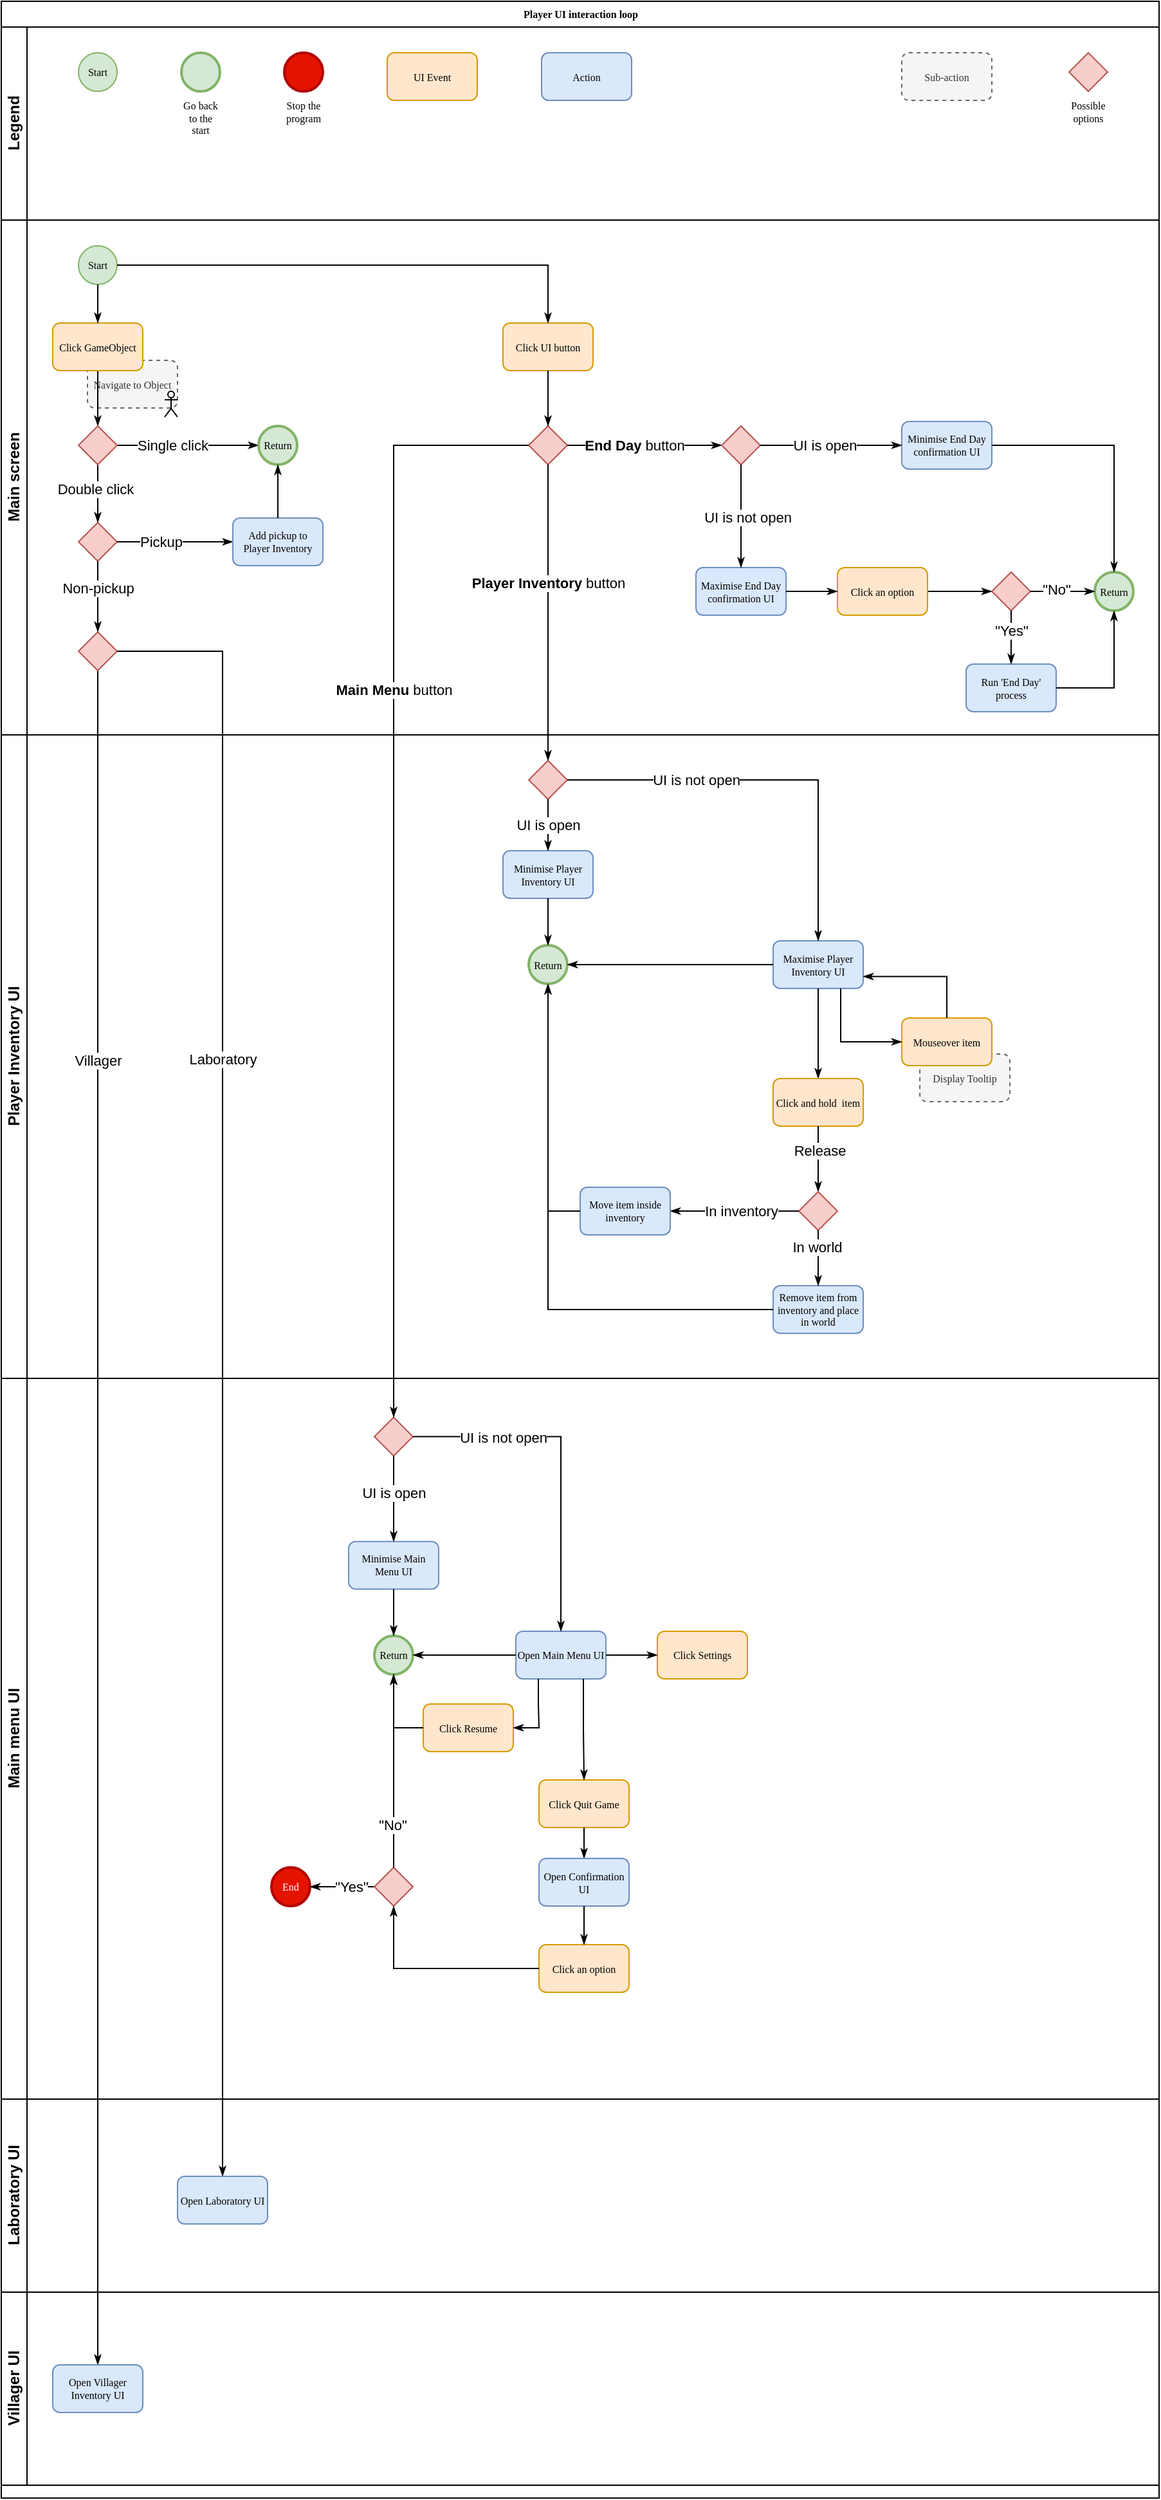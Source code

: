 <mxfile version="21.7.2" type="device">
  <diagram name="Page-1" id="c7488fd3-1785-93aa-aadb-54a6760d102a">
    <mxGraphModel dx="1136" dy="619" grid="1" gridSize="10" guides="1" tooltips="1" connect="1" arrows="1" fold="1" page="1" pageScale="1" pageWidth="1100" pageHeight="850" background="none" math="0" shadow="0">
      <root>
        <mxCell id="0" />
        <mxCell id="1" parent="0" />
        <mxCell id="2b4e8129b02d487f-1" value="Player UI interaction loop" style="swimlane;html=1;childLayout=stackLayout;horizontal=1;startSize=20;horizontalStack=0;rounded=0;shadow=0;labelBackgroundColor=none;strokeWidth=1;fontFamily=Verdana;fontSize=8;align=center;movable=1;resizable=1;rotatable=1;deletable=1;editable=1;locked=0;connectable=1;" parent="1" vertex="1">
          <mxGeometry x="180" y="40" width="900" height="1940" as="geometry">
            <mxRectangle x="180" y="70" width="160" height="20" as="alternateBounds" />
          </mxGeometry>
        </mxCell>
        <mxCell id="xhhW-RFaRW-15ROa8uae-2" style="edgeStyle=orthogonalEdgeStyle;rounded=0;html=1;labelBackgroundColor=none;startArrow=none;startFill=0;startSize=5;endArrow=classicThin;endFill=1;endSize=5;jettySize=auto;orthogonalLoop=1;strokeWidth=1;fontFamily=Verdana;fontSize=8;entryX=0.5;entryY=0;entryDx=0;entryDy=0;exitX=0.5;exitY=1;exitDx=0;exitDy=0;exitPerimeter=0;" edge="1" parent="2b4e8129b02d487f-1" source="xhhW-RFaRW-15ROa8uae-9" target="xhhW-RFaRW-15ROa8uae-50">
          <mxGeometry relative="1" as="geometry">
            <mxPoint x="170" y="290" as="sourcePoint" />
            <mxPoint x="75" y="220" as="targetPoint" />
          </mxGeometry>
        </mxCell>
        <mxCell id="xhhW-RFaRW-15ROa8uae-3" value="Villager" style="edgeLabel;html=1;align=center;verticalAlign=middle;resizable=0;points=[];" vertex="1" connectable="0" parent="xhhW-RFaRW-15ROa8uae-2">
          <mxGeometry x="-0.258" relative="1" as="geometry">
            <mxPoint y="-186" as="offset" />
          </mxGeometry>
        </mxCell>
        <mxCell id="xhhW-RFaRW-15ROa8uae-145" value="Legend" style="swimlane;html=1;startSize=20;horizontal=0;" vertex="1" parent="2b4e8129b02d487f-1">
          <mxGeometry y="20" width="900" height="150" as="geometry" />
        </mxCell>
        <mxCell id="xhhW-RFaRW-15ROa8uae-147" value="Start" style="ellipse;whiteSpace=wrap;html=1;rounded=0;shadow=0;labelBackgroundColor=none;strokeWidth=1;fontFamily=Verdana;fontSize=8;align=center;fillColor=#d5e8d4;strokeColor=#82b366;" vertex="1" parent="xhhW-RFaRW-15ROa8uae-145">
          <mxGeometry x="60" y="20" width="30" height="30" as="geometry" />
        </mxCell>
        <mxCell id="xhhW-RFaRW-15ROa8uae-148" value="UI Event" style="rounded=1;whiteSpace=wrap;html=1;shadow=0;labelBackgroundColor=none;strokeWidth=1;fontFamily=Verdana;fontSize=8;align=center;fillColor=#ffe6cc;strokeColor=#d79b00;" vertex="1" parent="xhhW-RFaRW-15ROa8uae-145">
          <mxGeometry x="300" y="20" width="70" height="37" as="geometry" />
        </mxCell>
        <mxCell id="xhhW-RFaRW-15ROa8uae-149" value="Action" style="rounded=1;whiteSpace=wrap;html=1;shadow=0;labelBackgroundColor=none;strokeWidth=1;fontFamily=Verdana;fontSize=8;align=center;fillColor=#dae8fc;strokeColor=#6c8ebf;" vertex="1" parent="xhhW-RFaRW-15ROa8uae-145">
          <mxGeometry x="420" y="20" width="70" height="37" as="geometry" />
        </mxCell>
        <mxCell id="xhhW-RFaRW-15ROa8uae-150" value="Possible options" style="strokeWidth=1;html=1;shape=mxgraph.flowchart.decision;whiteSpace=wrap;rounded=1;shadow=0;labelBackgroundColor=none;fontFamily=Verdana;fontSize=8;align=center;fillColor=#f8cecc;strokeColor=#b85450;verticalAlign=top;labelPosition=center;verticalLabelPosition=bottom;" vertex="1" parent="xhhW-RFaRW-15ROa8uae-145">
          <mxGeometry x="830" y="20.0" width="30" height="30" as="geometry" />
        </mxCell>
        <mxCell id="xhhW-RFaRW-15ROa8uae-151" value="Go back to the start" style="ellipse;whiteSpace=wrap;html=1;rounded=0;shadow=0;labelBackgroundColor=none;strokeWidth=2;fontFamily=Verdana;fontSize=8;align=center;fillColor=#d5e8d4;strokeColor=#82b366;labelPosition=center;verticalLabelPosition=bottom;verticalAlign=top;" vertex="1" parent="xhhW-RFaRW-15ROa8uae-145">
          <mxGeometry x="140" y="20" width="30" height="30" as="geometry" />
        </mxCell>
        <mxCell id="xhhW-RFaRW-15ROa8uae-152" value="Stop the program" style="ellipse;whiteSpace=wrap;html=1;rounded=0;shadow=0;labelBackgroundColor=none;strokeWidth=2;fontFamily=Verdana;fontSize=8;align=center;fillColor=#e51400;strokeColor=#B20000;fontColor=#000000;labelPosition=center;verticalLabelPosition=bottom;verticalAlign=top;" vertex="1" parent="xhhW-RFaRW-15ROa8uae-145">
          <mxGeometry x="220" y="20" width="30" height="30" as="geometry" />
        </mxCell>
        <mxCell id="xhhW-RFaRW-15ROa8uae-153" value="Sub-action" style="rounded=1;whiteSpace=wrap;html=1;shadow=0;labelBackgroundColor=none;strokeWidth=1;fontFamily=Verdana;fontSize=8;align=center;fillColor=#f5f5f5;strokeColor=#666666;fontColor=#333333;dashed=1;" vertex="1" parent="xhhW-RFaRW-15ROa8uae-145">
          <mxGeometry x="700" y="20" width="70" height="37" as="geometry" />
        </mxCell>
        <mxCell id="2b4e8129b02d487f-2" value="Main screen" style="swimlane;html=1;startSize=20;horizontal=0;movable=1;resizable=1;rotatable=1;deletable=1;editable=1;locked=0;connectable=1;" parent="2b4e8129b02d487f-1" vertex="1">
          <mxGeometry y="170" width="900" height="400" as="geometry" />
        </mxCell>
        <mxCell id="xhhW-RFaRW-15ROa8uae-20" value="Navigate to Object" style="rounded=1;whiteSpace=wrap;html=1;shadow=0;labelBackgroundColor=none;strokeWidth=1;fontFamily=Verdana;fontSize=8;align=center;fillColor=#f5f5f5;strokeColor=#666666;fontColor=#333333;dashed=1;" vertex="1" parent="2b4e8129b02d487f-2">
          <mxGeometry x="67" y="109" width="70" height="37" as="geometry" />
        </mxCell>
        <mxCell id="xhhW-RFaRW-15ROa8uae-21" value="" style="shape=umlActor;verticalLabelPosition=bottom;verticalAlign=top;html=1;outlineConnect=0;" vertex="1" parent="2b4e8129b02d487f-2">
          <mxGeometry x="127" y="133" width="10" height="20" as="geometry" />
        </mxCell>
        <mxCell id="2b4e8129b02d487f-18" style="edgeStyle=orthogonalEdgeStyle;rounded=0;html=1;labelBackgroundColor=none;startArrow=none;startFill=0;startSize=5;endArrow=classicThin;endFill=1;endSize=5;jettySize=auto;orthogonalLoop=1;strokeWidth=1;fontFamily=Verdana;fontSize=8;entryX=0.5;entryY=0;entryDx=0;entryDy=0;exitX=0.5;exitY=1;exitDx=0;exitDy=0;entryPerimeter=0;" parent="2b4e8129b02d487f-2" source="xhhW-RFaRW-15ROa8uae-26" target="xhhW-RFaRW-15ROa8uae-1" edge="1">
          <mxGeometry relative="1" as="geometry">
            <mxPoint x="75" y="230" as="targetPoint" />
          </mxGeometry>
        </mxCell>
        <mxCell id="xhhW-RFaRW-15ROa8uae-29" value="Double click" style="edgeLabel;html=1;align=center;verticalAlign=middle;resizable=0;points=[];" vertex="1" connectable="0" parent="2b4e8129b02d487f-18">
          <mxGeometry x="-0.167" y="-2" relative="1" as="geometry">
            <mxPoint as="offset" />
          </mxGeometry>
        </mxCell>
        <mxCell id="2b4e8129b02d487f-5" value="Start" style="ellipse;whiteSpace=wrap;html=1;rounded=0;shadow=0;labelBackgroundColor=none;strokeWidth=1;fontFamily=Verdana;fontSize=8;align=center;fillColor=#d5e8d4;strokeColor=#82b366;" parent="2b4e8129b02d487f-2" vertex="1">
          <mxGeometry x="60" y="20" width="30" height="30" as="geometry" />
        </mxCell>
        <mxCell id="xhhW-RFaRW-15ROa8uae-1" value="" style="strokeWidth=1;html=1;shape=mxgraph.flowchart.decision;whiteSpace=wrap;rounded=1;shadow=0;labelBackgroundColor=none;fontFamily=Verdana;fontSize=8;align=center;fillColor=#f8cecc;strokeColor=#b85450;" vertex="1" parent="2b4e8129b02d487f-2">
          <mxGeometry x="60" y="235.0" width="30" height="30" as="geometry" />
        </mxCell>
        <mxCell id="xhhW-RFaRW-15ROa8uae-5" style="edgeStyle=orthogonalEdgeStyle;rounded=0;html=1;labelBackgroundColor=none;startArrow=none;startFill=0;startSize=5;endArrow=classicThin;endFill=1;endSize=5;jettySize=auto;orthogonalLoop=1;strokeWidth=1;fontFamily=Verdana;fontSize=8;exitX=1;exitY=0.5;exitDx=0;exitDy=0;exitPerimeter=0;entryX=0;entryY=0.5;entryDx=0;entryDy=0;" edge="1" parent="2b4e8129b02d487f-2" source="xhhW-RFaRW-15ROa8uae-1" target="xhhW-RFaRW-15ROa8uae-25">
          <mxGeometry relative="1" as="geometry">
            <mxPoint x="230" y="20.0" as="sourcePoint" />
            <mxPoint x="300" y="340" as="targetPoint" />
          </mxGeometry>
        </mxCell>
        <mxCell id="xhhW-RFaRW-15ROa8uae-6" value="Pickup" style="edgeLabel;html=1;align=center;verticalAlign=middle;resizable=0;points=[];" vertex="1" connectable="0" parent="xhhW-RFaRW-15ROa8uae-5">
          <mxGeometry x="-0.258" relative="1" as="geometry">
            <mxPoint as="offset" />
          </mxGeometry>
        </mxCell>
        <mxCell id="xhhW-RFaRW-15ROa8uae-9" value="" style="strokeWidth=1;html=1;shape=mxgraph.flowchart.decision;whiteSpace=wrap;rounded=1;shadow=0;labelBackgroundColor=none;fontFamily=Verdana;fontSize=8;align=center;fillColor=#f8cecc;strokeColor=#b85450;" vertex="1" parent="2b4e8129b02d487f-2">
          <mxGeometry x="60" y="320.0" width="30" height="30" as="geometry" />
        </mxCell>
        <mxCell id="xhhW-RFaRW-15ROa8uae-7" style="edgeStyle=orthogonalEdgeStyle;rounded=0;html=1;labelBackgroundColor=none;startArrow=none;startFill=0;startSize=5;endArrow=classicThin;endFill=1;endSize=5;jettySize=auto;orthogonalLoop=1;strokeWidth=1;fontFamily=Verdana;fontSize=8;exitX=0.5;exitY=1;exitDx=0;exitDy=0;exitPerimeter=0;entryX=0.5;entryY=0;entryDx=0;entryDy=0;entryPerimeter=0;" edge="1" parent="2b4e8129b02d487f-2" source="xhhW-RFaRW-15ROa8uae-1" target="xhhW-RFaRW-15ROa8uae-9">
          <mxGeometry relative="1" as="geometry">
            <mxPoint x="85" y="250" as="sourcePoint" />
            <mxPoint x="180" y="310" as="targetPoint" />
          </mxGeometry>
        </mxCell>
        <mxCell id="xhhW-RFaRW-15ROa8uae-8" value="Non-pickup" style="edgeLabel;html=1;align=center;verticalAlign=middle;resizable=0;points=[];" vertex="1" connectable="0" parent="xhhW-RFaRW-15ROa8uae-7">
          <mxGeometry x="-0.258" relative="1" as="geometry">
            <mxPoint as="offset" />
          </mxGeometry>
        </mxCell>
        <mxCell id="xhhW-RFaRW-15ROa8uae-17" style="edgeStyle=orthogonalEdgeStyle;rounded=0;html=1;labelBackgroundColor=none;startArrow=none;startFill=0;startSize=5;endArrow=classicThin;endFill=1;endSize=5;jettySize=auto;orthogonalLoop=1;strokeWidth=1;fontFamily=Verdana;fontSize=8;entryX=0;entryY=0.5;entryDx=0;entryDy=0;exitX=1;exitY=0.5;exitDx=0;exitDy=0;exitPerimeter=0;" edge="1" parent="2b4e8129b02d487f-2" source="xhhW-RFaRW-15ROa8uae-26" target="xhhW-RFaRW-15ROa8uae-19">
          <mxGeometry relative="1" as="geometry">
            <mxPoint x="170" y="248" as="sourcePoint" />
            <mxPoint x="160" y="175" as="targetPoint" />
          </mxGeometry>
        </mxCell>
        <mxCell id="xhhW-RFaRW-15ROa8uae-30" value="Single click" style="edgeLabel;html=1;align=center;verticalAlign=middle;resizable=0;points=[];" vertex="1" connectable="0" parent="xhhW-RFaRW-15ROa8uae-17">
          <mxGeometry x="-0.432" relative="1" as="geometry">
            <mxPoint x="12" as="offset" />
          </mxGeometry>
        </mxCell>
        <mxCell id="xhhW-RFaRW-15ROa8uae-19" value="Return" style="ellipse;whiteSpace=wrap;html=1;rounded=0;shadow=0;labelBackgroundColor=none;strokeWidth=2;fontFamily=Verdana;fontSize=8;align=center;fillColor=#d5e8d4;strokeColor=#82b366;" vertex="1" parent="2b4e8129b02d487f-2">
          <mxGeometry x="200" y="160" width="30" height="30" as="geometry" />
        </mxCell>
        <mxCell id="xhhW-RFaRW-15ROa8uae-25" value="Add pickup to Player Inventory" style="rounded=1;whiteSpace=wrap;html=1;shadow=0;labelBackgroundColor=none;strokeWidth=1;fontFamily=Verdana;fontSize=8;align=center;fillColor=#dae8fc;strokeColor=#6c8ebf;" vertex="1" parent="2b4e8129b02d487f-2">
          <mxGeometry x="180" y="231.5" width="70" height="37" as="geometry" />
        </mxCell>
        <mxCell id="xhhW-RFaRW-15ROa8uae-27" value="" style="edgeStyle=orthogonalEdgeStyle;rounded=0;html=1;labelBackgroundColor=none;startArrow=none;startFill=0;startSize=5;endArrow=classicThin;endFill=1;endSize=5;jettySize=auto;orthogonalLoop=1;strokeWidth=1;fontFamily=Verdana;fontSize=8;entryX=0.5;entryY=0;entryDx=0;entryDy=0;exitX=0.5;exitY=1;exitDx=0;exitDy=0;" edge="1" parent="2b4e8129b02d487f-2" source="xhhW-RFaRW-15ROa8uae-28" target="xhhW-RFaRW-15ROa8uae-26">
          <mxGeometry relative="1" as="geometry">
            <mxPoint x="255" y="100" as="sourcePoint" />
            <mxPoint x="255" y="320" as="targetPoint" />
          </mxGeometry>
        </mxCell>
        <mxCell id="xhhW-RFaRW-15ROa8uae-26" value="" style="strokeWidth=1;html=1;shape=mxgraph.flowchart.decision;whiteSpace=wrap;rounded=1;shadow=0;labelBackgroundColor=none;fontFamily=Verdana;fontSize=8;align=center;fillColor=#f8cecc;strokeColor=#b85450;" vertex="1" parent="2b4e8129b02d487f-2">
          <mxGeometry x="60" y="160.0" width="30" height="30" as="geometry" />
        </mxCell>
        <mxCell id="xhhW-RFaRW-15ROa8uae-28" value="Click GameObject" style="rounded=1;whiteSpace=wrap;html=1;shadow=0;labelBackgroundColor=none;strokeWidth=1;fontFamily=Verdana;fontSize=8;align=center;fillColor=#ffe6cc;strokeColor=#d79b00;" vertex="1" parent="2b4e8129b02d487f-2">
          <mxGeometry x="40" y="80.0" width="70" height="37" as="geometry" />
        </mxCell>
        <mxCell id="xhhW-RFaRW-15ROa8uae-31" value="" style="edgeStyle=orthogonalEdgeStyle;rounded=0;html=1;labelBackgroundColor=none;startArrow=none;startFill=0;startSize=5;endArrow=classicThin;endFill=1;endSize=5;jettySize=auto;orthogonalLoop=1;strokeWidth=1;fontFamily=Verdana;fontSize=8;entryX=0.5;entryY=0;entryDx=0;entryDy=0;exitX=0.5;exitY=1;exitDx=0;exitDy=0;" edge="1" parent="2b4e8129b02d487f-2" source="2b4e8129b02d487f-5" target="xhhW-RFaRW-15ROa8uae-28">
          <mxGeometry relative="1" as="geometry">
            <mxPoint x="85" y="167" as="sourcePoint" />
            <mxPoint x="85" y="210" as="targetPoint" />
          </mxGeometry>
        </mxCell>
        <mxCell id="xhhW-RFaRW-15ROa8uae-32" value="Click UI button" style="rounded=1;whiteSpace=wrap;html=1;shadow=0;labelBackgroundColor=none;strokeWidth=1;fontFamily=Verdana;fontSize=8;align=center;fillColor=#ffe6cc;strokeColor=#d79b00;" vertex="1" parent="2b4e8129b02d487f-2">
          <mxGeometry x="390" y="80.0" width="70" height="37" as="geometry" />
        </mxCell>
        <mxCell id="xhhW-RFaRW-15ROa8uae-33" value="" style="edgeStyle=orthogonalEdgeStyle;rounded=0;html=1;labelBackgroundColor=none;startArrow=none;startFill=0;startSize=5;endArrow=classicThin;endFill=1;endSize=5;jettySize=auto;orthogonalLoop=1;strokeWidth=1;fontFamily=Verdana;fontSize=8;entryX=0.5;entryY=0;entryDx=0;entryDy=0;exitX=1;exitY=0.5;exitDx=0;exitDy=0;" edge="1" parent="2b4e8129b02d487f-2" source="2b4e8129b02d487f-5" target="xhhW-RFaRW-15ROa8uae-32">
          <mxGeometry relative="1" as="geometry">
            <mxPoint x="85" y="60" as="sourcePoint" />
            <mxPoint x="85" y="90" as="targetPoint" />
          </mxGeometry>
        </mxCell>
        <mxCell id="xhhW-RFaRW-15ROa8uae-34" value="" style="strokeWidth=1;html=1;shape=mxgraph.flowchart.decision;whiteSpace=wrap;rounded=1;shadow=0;labelBackgroundColor=none;fontFamily=Verdana;fontSize=8;align=center;fillColor=#f8cecc;strokeColor=#b85450;" vertex="1" parent="2b4e8129b02d487f-2">
          <mxGeometry x="410" y="160.0" width="30" height="30" as="geometry" />
        </mxCell>
        <mxCell id="xhhW-RFaRW-15ROa8uae-44" value="" style="edgeStyle=orthogonalEdgeStyle;rounded=0;html=1;labelBackgroundColor=none;startArrow=none;startFill=0;startSize=5;endArrow=classicThin;endFill=1;endSize=5;jettySize=auto;orthogonalLoop=1;strokeWidth=1;fontFamily=Verdana;fontSize=8;entryX=0.5;entryY=0;entryDx=0;entryDy=0;exitX=0.5;exitY=1;exitDx=0;exitDy=0;entryPerimeter=0;" edge="1" parent="2b4e8129b02d487f-2" source="xhhW-RFaRW-15ROa8uae-32" target="xhhW-RFaRW-15ROa8uae-34">
          <mxGeometry relative="1" as="geometry">
            <mxPoint x="440" y="105" as="sourcePoint" />
            <mxPoint x="675" y="150" as="targetPoint" />
          </mxGeometry>
        </mxCell>
        <mxCell id="xhhW-RFaRW-15ROa8uae-54" value="Maximise End Day confirmation UI" style="rounded=1;whiteSpace=wrap;html=1;shadow=0;labelBackgroundColor=none;strokeWidth=1;fontFamily=Verdana;fontSize=8;align=center;fillColor=#dae8fc;strokeColor=#6c8ebf;" vertex="1" parent="2b4e8129b02d487f-2">
          <mxGeometry x="540" y="270" width="70" height="37" as="geometry" />
        </mxCell>
        <mxCell id="xhhW-RFaRW-15ROa8uae-52" value="" style="edgeStyle=orthogonalEdgeStyle;rounded=0;html=1;labelBackgroundColor=none;startArrow=none;startFill=0;startSize=5;endArrow=classicThin;endFill=1;endSize=5;jettySize=auto;orthogonalLoop=1;strokeWidth=1;fontFamily=Verdana;fontSize=8;exitX=1;exitY=0.5;exitDx=0;exitDy=0;exitPerimeter=0;entryX=0;entryY=0.5;entryDx=0;entryDy=0;entryPerimeter=0;" edge="1" parent="2b4e8129b02d487f-2" source="xhhW-RFaRW-15ROa8uae-34" target="xhhW-RFaRW-15ROa8uae-137">
          <mxGeometry relative="1" as="geometry">
            <mxPoint x="500" y="130" as="sourcePoint" />
            <mxPoint x="590" y="175" as="targetPoint" />
          </mxGeometry>
        </mxCell>
        <mxCell id="xhhW-RFaRW-15ROa8uae-53" value="&lt;b&gt;End Day &lt;/b&gt;button" style="edgeLabel;html=1;align=center;verticalAlign=middle;resizable=0;points=[];" vertex="1" connectable="0" parent="xhhW-RFaRW-15ROa8uae-52">
          <mxGeometry x="-0.139" relative="1" as="geometry">
            <mxPoint as="offset" />
          </mxGeometry>
        </mxCell>
        <mxCell id="xhhW-RFaRW-15ROa8uae-55" value="Return" style="ellipse;whiteSpace=wrap;html=1;rounded=0;shadow=0;labelBackgroundColor=none;strokeWidth=2;fontFamily=Verdana;fontSize=8;align=center;fillColor=#d5e8d4;strokeColor=#82b366;" vertex="1" parent="2b4e8129b02d487f-2">
          <mxGeometry x="850" y="273.5" width="30" height="30" as="geometry" />
        </mxCell>
        <mxCell id="xhhW-RFaRW-15ROa8uae-56" value="" style="strokeWidth=1;html=1;shape=mxgraph.flowchart.decision;whiteSpace=wrap;rounded=1;shadow=0;labelBackgroundColor=none;fontFamily=Verdana;fontSize=8;align=center;fillColor=#f8cecc;strokeColor=#b85450;" vertex="1" parent="2b4e8129b02d487f-2">
          <mxGeometry x="770" y="273.5" width="30" height="30" as="geometry" />
        </mxCell>
        <mxCell id="xhhW-RFaRW-15ROa8uae-57" value="" style="edgeStyle=orthogonalEdgeStyle;rounded=0;html=1;labelBackgroundColor=none;startArrow=none;startFill=0;startSize=5;endArrow=classicThin;endFill=1;endSize=5;jettySize=auto;orthogonalLoop=1;strokeWidth=1;fontFamily=Verdana;fontSize=8;exitX=1;exitY=0.5;exitDx=0;exitDy=0;entryX=0;entryY=0.5;entryDx=0;entryDy=0;entryPerimeter=0;" edge="1" parent="2b4e8129b02d487f-2" source="xhhW-RFaRW-15ROa8uae-135" target="xhhW-RFaRW-15ROa8uae-56">
          <mxGeometry relative="1" as="geometry">
            <mxPoint x="450" y="185" as="sourcePoint" />
            <mxPoint x="590" y="185" as="targetPoint" />
          </mxGeometry>
        </mxCell>
        <mxCell id="xhhW-RFaRW-15ROa8uae-59" value="" style="edgeStyle=orthogonalEdgeStyle;rounded=0;html=1;labelBackgroundColor=none;startArrow=none;startFill=0;startSize=5;endArrow=classicThin;endFill=1;endSize=5;jettySize=auto;orthogonalLoop=1;strokeWidth=1;fontFamily=Verdana;fontSize=8;exitX=1;exitY=0.5;exitDx=0;exitDy=0;entryX=0;entryY=0.5;entryDx=0;entryDy=0;exitPerimeter=0;" edge="1" parent="2b4e8129b02d487f-2" source="xhhW-RFaRW-15ROa8uae-56" target="xhhW-RFaRW-15ROa8uae-55">
          <mxGeometry relative="1" as="geometry">
            <mxPoint x="660" y="185" as="sourcePoint" />
            <mxPoint x="710" y="185" as="targetPoint" />
          </mxGeometry>
        </mxCell>
        <mxCell id="xhhW-RFaRW-15ROa8uae-60" value="No" style="edgeLabel;html=1;align=center;verticalAlign=middle;resizable=0;points=[];" vertex="1" connectable="0" parent="xhhW-RFaRW-15ROa8uae-59">
          <mxGeometry x="-0.281" relative="1" as="geometry">
            <mxPoint as="offset" />
          </mxGeometry>
        </mxCell>
        <mxCell id="xhhW-RFaRW-15ROa8uae-71" value="&quot;No&quot;" style="edgeLabel;html=1;align=center;verticalAlign=middle;resizable=0;points=[];" vertex="1" connectable="0" parent="xhhW-RFaRW-15ROa8uae-59">
          <mxGeometry x="-0.211" y="2" relative="1" as="geometry">
            <mxPoint as="offset" />
          </mxGeometry>
        </mxCell>
        <mxCell id="xhhW-RFaRW-15ROa8uae-63" value="Run &#39;End Day&#39; process" style="rounded=1;whiteSpace=wrap;html=1;shadow=0;labelBackgroundColor=none;strokeWidth=1;fontFamily=Verdana;fontSize=8;align=center;fillColor=#dae8fc;strokeColor=#6c8ebf;" vertex="1" parent="2b4e8129b02d487f-2">
          <mxGeometry x="750" y="345" width="70" height="37" as="geometry" />
        </mxCell>
        <mxCell id="xhhW-RFaRW-15ROa8uae-61" value="" style="edgeStyle=orthogonalEdgeStyle;rounded=0;html=1;labelBackgroundColor=none;startArrow=none;startFill=0;startSize=5;endArrow=classicThin;endFill=1;endSize=5;jettySize=auto;orthogonalLoop=1;strokeWidth=1;fontFamily=Verdana;fontSize=8;exitX=0.5;exitY=1;exitDx=0;exitDy=0;exitPerimeter=0;entryX=0.5;entryY=0;entryDx=0;entryDy=0;" edge="1" parent="2b4e8129b02d487f-2" source="xhhW-RFaRW-15ROa8uae-56" target="xhhW-RFaRW-15ROa8uae-63">
          <mxGeometry relative="1" as="geometry">
            <mxPoint x="740" y="185" as="sourcePoint" />
            <mxPoint x="715" y="240" as="targetPoint" />
          </mxGeometry>
        </mxCell>
        <mxCell id="xhhW-RFaRW-15ROa8uae-62" value="&quot;Yes&quot;" style="edgeLabel;html=1;align=center;verticalAlign=middle;resizable=0;points=[];" vertex="1" connectable="0" parent="xhhW-RFaRW-15ROa8uae-61">
          <mxGeometry x="-0.281" relative="1" as="geometry">
            <mxPoint as="offset" />
          </mxGeometry>
        </mxCell>
        <mxCell id="xhhW-RFaRW-15ROa8uae-65" value="" style="edgeStyle=orthogonalEdgeStyle;rounded=0;html=1;labelBackgroundColor=none;startArrow=none;startFill=0;startSize=5;endArrow=classicThin;endFill=1;endSize=5;jettySize=auto;orthogonalLoop=1;strokeWidth=1;fontFamily=Verdana;fontSize=8;exitX=1;exitY=0.5;exitDx=0;exitDy=0;entryX=0.5;entryY=1;entryDx=0;entryDy=0;" edge="1" parent="2b4e8129b02d487f-2" source="xhhW-RFaRW-15ROa8uae-63" target="xhhW-RFaRW-15ROa8uae-55">
          <mxGeometry relative="1" as="geometry">
            <mxPoint x="660" y="185" as="sourcePoint" />
            <mxPoint x="710" y="185" as="targetPoint" />
          </mxGeometry>
        </mxCell>
        <mxCell id="xhhW-RFaRW-15ROa8uae-113" value="" style="edgeStyle=orthogonalEdgeStyle;rounded=0;html=1;labelBackgroundColor=none;startArrow=none;startFill=0;startSize=5;endArrow=classicThin;endFill=1;endSize=5;jettySize=auto;orthogonalLoop=1;strokeWidth=1;fontFamily=Verdana;fontSize=8;exitX=0.5;exitY=0;exitDx=0;exitDy=0;entryX=0.5;entryY=1;entryDx=0;entryDy=0;" edge="1" parent="2b4e8129b02d487f-2" source="xhhW-RFaRW-15ROa8uae-25" target="xhhW-RFaRW-15ROa8uae-19">
          <mxGeometry relative="1" as="geometry">
            <mxPoint x="660" y="185" as="sourcePoint" />
            <mxPoint x="710" y="185" as="targetPoint" />
          </mxGeometry>
        </mxCell>
        <mxCell id="xhhW-RFaRW-15ROa8uae-135" value="Click an option" style="rounded=1;whiteSpace=wrap;html=1;shadow=0;labelBackgroundColor=none;strokeWidth=1;fontFamily=Verdana;fontSize=8;align=center;fillColor=#ffe6cc;strokeColor=#d79b00;" vertex="1" parent="2b4e8129b02d487f-2">
          <mxGeometry x="650" y="270" width="70" height="37" as="geometry" />
        </mxCell>
        <mxCell id="xhhW-RFaRW-15ROa8uae-136" value="" style="edgeStyle=orthogonalEdgeStyle;rounded=0;html=1;labelBackgroundColor=none;startArrow=none;startFill=0;startSize=5;endArrow=classicThin;endFill=1;endSize=5;jettySize=auto;orthogonalLoop=1;strokeWidth=1;fontFamily=Verdana;fontSize=8;entryX=0;entryY=0.5;entryDx=0;entryDy=0;exitX=1;exitY=0.5;exitDx=0;exitDy=0;" edge="1" parent="2b4e8129b02d487f-2" source="xhhW-RFaRW-15ROa8uae-54" target="xhhW-RFaRW-15ROa8uae-135">
          <mxGeometry relative="1" as="geometry">
            <mxPoint x="85" y="60" as="sourcePoint" />
            <mxPoint x="85" y="90" as="targetPoint" />
          </mxGeometry>
        </mxCell>
        <mxCell id="xhhW-RFaRW-15ROa8uae-137" value="" style="strokeWidth=1;html=1;shape=mxgraph.flowchart.decision;whiteSpace=wrap;rounded=1;shadow=0;labelBackgroundColor=none;fontFamily=Verdana;fontSize=8;align=center;fillColor=#f8cecc;strokeColor=#b85450;" vertex="1" parent="2b4e8129b02d487f-2">
          <mxGeometry x="560" y="160.0" width="30" height="30" as="geometry" />
        </mxCell>
        <mxCell id="xhhW-RFaRW-15ROa8uae-138" style="edgeStyle=orthogonalEdgeStyle;rounded=0;html=1;labelBackgroundColor=none;startArrow=none;startFill=0;startSize=5;endArrow=classicThin;endFill=1;endSize=5;jettySize=auto;orthogonalLoop=1;strokeWidth=1;fontFamily=Verdana;fontSize=8;exitX=0.5;exitY=1;exitDx=0;exitDy=0;exitPerimeter=0;entryX=0.5;entryY=0;entryDx=0;entryDy=0;" edge="1" parent="2b4e8129b02d487f-2" source="xhhW-RFaRW-15ROa8uae-137" target="xhhW-RFaRW-15ROa8uae-54">
          <mxGeometry relative="1" as="geometry">
            <mxPoint x="450" y="445" as="sourcePoint" />
            <mxPoint x="645" y="570" as="targetPoint" />
          </mxGeometry>
        </mxCell>
        <mxCell id="xhhW-RFaRW-15ROa8uae-139" value="UI is not open" style="edgeLabel;html=1;align=center;verticalAlign=middle;resizable=0;points=[];" vertex="1" connectable="0" parent="xhhW-RFaRW-15ROa8uae-138">
          <mxGeometry x="-0.564" y="1" relative="1" as="geometry">
            <mxPoint x="4" y="23" as="offset" />
          </mxGeometry>
        </mxCell>
        <mxCell id="xhhW-RFaRW-15ROa8uae-142" value="Minimise End Day confirmation UI" style="rounded=1;whiteSpace=wrap;html=1;shadow=0;labelBackgroundColor=none;strokeWidth=1;fontFamily=Verdana;fontSize=8;align=center;fillColor=#dae8fc;strokeColor=#6c8ebf;" vertex="1" parent="2b4e8129b02d487f-2">
          <mxGeometry x="700" y="156.5" width="70" height="37" as="geometry" />
        </mxCell>
        <mxCell id="xhhW-RFaRW-15ROa8uae-140" style="edgeStyle=orthogonalEdgeStyle;rounded=0;html=1;labelBackgroundColor=none;startArrow=none;startFill=0;startSize=5;endArrow=classicThin;endFill=1;endSize=5;jettySize=auto;orthogonalLoop=1;strokeWidth=1;fontFamily=Verdana;fontSize=8;exitX=1;exitY=0.5;exitDx=0;exitDy=0;exitPerimeter=0;entryX=0;entryY=0.5;entryDx=0;entryDy=0;" edge="1" parent="2b4e8129b02d487f-2" source="xhhW-RFaRW-15ROa8uae-137" target="xhhW-RFaRW-15ROa8uae-142">
          <mxGeometry relative="1" as="geometry">
            <mxPoint x="435" y="460" as="sourcePoint" />
            <mxPoint x="670" y="175" as="targetPoint" />
          </mxGeometry>
        </mxCell>
        <mxCell id="xhhW-RFaRW-15ROa8uae-141" value="UI is open" style="edgeLabel;html=1;align=center;verticalAlign=middle;resizable=0;points=[];" vertex="1" connectable="0" parent="xhhW-RFaRW-15ROa8uae-140">
          <mxGeometry x="-0.564" y="1" relative="1" as="geometry">
            <mxPoint x="26" y="1" as="offset" />
          </mxGeometry>
        </mxCell>
        <mxCell id="xhhW-RFaRW-15ROa8uae-144" value="" style="edgeStyle=orthogonalEdgeStyle;rounded=0;html=1;labelBackgroundColor=none;startArrow=none;startFill=0;startSize=5;endArrow=classicThin;endFill=1;endSize=5;jettySize=auto;orthogonalLoop=1;strokeWidth=1;fontFamily=Verdana;fontSize=8;exitX=1;exitY=0.5;exitDx=0;exitDy=0;entryX=0.5;entryY=0;entryDx=0;entryDy=0;" edge="1" parent="2b4e8129b02d487f-2" source="xhhW-RFaRW-15ROa8uae-142" target="xhhW-RFaRW-15ROa8uae-55">
          <mxGeometry relative="1" as="geometry">
            <mxPoint x="830" y="374" as="sourcePoint" />
            <mxPoint x="875" y="314" as="targetPoint" />
          </mxGeometry>
        </mxCell>
        <mxCell id="2b4e8129b02d487f-3" value="Player Inventory UI" style="swimlane;html=1;startSize=20;horizontal=0;" parent="2b4e8129b02d487f-1" vertex="1">
          <mxGeometry y="570" width="900" height="500" as="geometry" />
        </mxCell>
        <mxCell id="xhhW-RFaRW-15ROa8uae-72" value="Display Tooltip" style="rounded=1;whiteSpace=wrap;html=1;shadow=0;labelBackgroundColor=none;strokeWidth=1;fontFamily=Verdana;fontSize=8;align=center;fillColor=#f5f5f5;strokeColor=#666666;fontColor=#333333;dashed=1;" vertex="1" parent="2b4e8129b02d487f-3">
          <mxGeometry x="714.03" y="248" width="70" height="37" as="geometry" />
        </mxCell>
        <mxCell id="xhhW-RFaRW-15ROa8uae-51" value="Maximise Player Inventory UI" style="rounded=1;whiteSpace=wrap;html=1;shadow=0;labelBackgroundColor=none;strokeWidth=1;fontFamily=Verdana;fontSize=8;align=center;fillColor=#dae8fc;strokeColor=#6c8ebf;" vertex="1" parent="2b4e8129b02d487f-3">
          <mxGeometry x="600" y="160" width="70" height="37" as="geometry" />
        </mxCell>
        <mxCell id="xhhW-RFaRW-15ROa8uae-66" value="Mouseover item" style="rounded=1;whiteSpace=wrap;html=1;shadow=0;labelBackgroundColor=none;strokeWidth=1;fontFamily=Verdana;fontSize=8;align=center;fillColor=#ffe6cc;strokeColor=#d79b00;" vertex="1" parent="2b4e8129b02d487f-3">
          <mxGeometry x="700.03" y="220" width="70" height="37" as="geometry" />
        </mxCell>
        <mxCell id="xhhW-RFaRW-15ROa8uae-67" style="edgeStyle=orthogonalEdgeStyle;rounded=0;html=1;labelBackgroundColor=none;startArrow=none;startFill=0;startSize=5;endArrow=classicThin;endFill=1;endSize=5;jettySize=auto;orthogonalLoop=1;strokeWidth=1;fontFamily=Verdana;fontSize=8;exitX=0.75;exitY=1;exitDx=0;exitDy=0;entryX=0;entryY=0.5;entryDx=0;entryDy=0;" edge="1" parent="2b4e8129b02d487f-3" source="xhhW-RFaRW-15ROa8uae-51" target="xhhW-RFaRW-15ROa8uae-66">
          <mxGeometry relative="1" as="geometry">
            <mxPoint x="810.29" y="180" as="sourcePoint" />
            <mxPoint x="620.29" y="240" as="targetPoint" />
          </mxGeometry>
        </mxCell>
        <mxCell id="xhhW-RFaRW-15ROa8uae-69" style="edgeStyle=orthogonalEdgeStyle;rounded=0;html=1;labelBackgroundColor=none;startArrow=none;startFill=0;startSize=5;endArrow=classicThin;endFill=1;endSize=5;jettySize=auto;orthogonalLoop=1;strokeWidth=1;fontFamily=Verdana;fontSize=8;entryX=0.5;entryY=0;entryDx=0;entryDy=0;exitX=0.5;exitY=1;exitDx=0;exitDy=0;" edge="1" parent="2b4e8129b02d487f-3" source="xhhW-RFaRW-15ROa8uae-51" target="xhhW-RFaRW-15ROa8uae-70">
          <mxGeometry relative="1" as="geometry">
            <mxPoint x="680.29" y="160" as="sourcePoint" />
            <mxPoint x="770.29" y="250" as="targetPoint" />
          </mxGeometry>
        </mxCell>
        <mxCell id="xhhW-RFaRW-15ROa8uae-70" value="Click and hold&amp;nbsp; item" style="rounded=1;whiteSpace=wrap;html=1;shadow=0;labelBackgroundColor=none;strokeWidth=1;fontFamily=Verdana;fontSize=8;align=center;fillColor=#ffe6cc;strokeColor=#d79b00;" vertex="1" parent="2b4e8129b02d487f-3">
          <mxGeometry x="600" y="267" width="70" height="37" as="geometry" />
        </mxCell>
        <mxCell id="xhhW-RFaRW-15ROa8uae-74" style="edgeStyle=orthogonalEdgeStyle;rounded=0;html=1;labelBackgroundColor=none;startArrow=none;startFill=0;startSize=5;endArrow=classicThin;endFill=1;endSize=5;jettySize=auto;orthogonalLoop=1;strokeWidth=1;fontFamily=Verdana;fontSize=8;exitX=0.5;exitY=1;exitDx=0;exitDy=0;entryX=0.5;entryY=0;entryDx=0;entryDy=0;entryPerimeter=0;" edge="1" parent="2b4e8129b02d487f-3" source="xhhW-RFaRW-15ROa8uae-70" target="xhhW-RFaRW-15ROa8uae-75">
          <mxGeometry relative="1" as="geometry">
            <mxPoint x="750.29" y="414.21" as="sourcePoint" />
            <mxPoint x="750.29" y="410" as="targetPoint" />
          </mxGeometry>
        </mxCell>
        <mxCell id="xhhW-RFaRW-15ROa8uae-76" value="Release" style="edgeLabel;html=1;align=center;verticalAlign=middle;resizable=0;points=[];" vertex="1" connectable="0" parent="xhhW-RFaRW-15ROa8uae-74">
          <mxGeometry x="-0.27" y="1" relative="1" as="geometry">
            <mxPoint as="offset" />
          </mxGeometry>
        </mxCell>
        <mxCell id="xhhW-RFaRW-15ROa8uae-75" value="" style="strokeWidth=1;html=1;shape=mxgraph.flowchart.decision;whiteSpace=wrap;rounded=1;shadow=0;labelBackgroundColor=none;fontFamily=Verdana;fontSize=8;align=center;fillColor=#f8cecc;strokeColor=#b85450;" vertex="1" parent="2b4e8129b02d487f-3">
          <mxGeometry x="620" y="355.0" width="30" height="30" as="geometry" />
        </mxCell>
        <mxCell id="xhhW-RFaRW-15ROa8uae-77" style="edgeStyle=orthogonalEdgeStyle;rounded=0;html=1;labelBackgroundColor=none;startArrow=none;startFill=0;startSize=5;endArrow=classicThin;endFill=1;endSize=5;jettySize=auto;orthogonalLoop=1;strokeWidth=1;fontFamily=Verdana;fontSize=8;entryX=1;entryY=0.5;entryDx=0;entryDy=0;exitX=0;exitY=0.5;exitDx=0;exitDy=0;exitPerimeter=0;" edge="1" parent="2b4e8129b02d487f-3" source="xhhW-RFaRW-15ROa8uae-75" target="xhhW-RFaRW-15ROa8uae-98">
          <mxGeometry relative="1" as="geometry">
            <mxPoint x="619.97" y="290" as="sourcePoint" />
            <mxPoint x="649.97" y="450" as="targetPoint" />
          </mxGeometry>
        </mxCell>
        <mxCell id="xhhW-RFaRW-15ROa8uae-79" value="In inventory" style="edgeLabel;html=1;align=center;verticalAlign=middle;resizable=0;points=[];" vertex="1" connectable="0" parent="xhhW-RFaRW-15ROa8uae-77">
          <mxGeometry x="-0.543" y="-2" relative="1" as="geometry">
            <mxPoint x="-22" y="2" as="offset" />
          </mxGeometry>
        </mxCell>
        <mxCell id="xhhW-RFaRW-15ROa8uae-83" value="Remove item from inventory and place in world" style="rounded=1;whiteSpace=wrap;html=1;shadow=0;labelBackgroundColor=none;strokeWidth=1;fontFamily=Verdana;fontSize=8;align=center;fillColor=#dae8fc;strokeColor=#6c8ebf;" vertex="1" parent="2b4e8129b02d487f-3">
          <mxGeometry x="600" y="428" width="70" height="37" as="geometry" />
        </mxCell>
        <mxCell id="xhhW-RFaRW-15ROa8uae-78" style="edgeStyle=orthogonalEdgeStyle;rounded=0;html=1;labelBackgroundColor=none;startArrow=none;startFill=0;startSize=5;endArrow=classicThin;endFill=1;endSize=5;jettySize=auto;orthogonalLoop=1;strokeWidth=1;fontFamily=Verdana;fontSize=8;exitX=0.5;exitY=1;exitDx=0;exitDy=0;exitPerimeter=0;entryX=0.5;entryY=0;entryDx=0;entryDy=0;" edge="1" parent="2b4e8129b02d487f-3" source="xhhW-RFaRW-15ROa8uae-75" target="xhhW-RFaRW-15ROa8uae-83">
          <mxGeometry relative="1" as="geometry">
            <mxPoint x="765.29" y="414" as="sourcePoint" />
            <mxPoint x="900.29" y="390" as="targetPoint" />
          </mxGeometry>
        </mxCell>
        <mxCell id="xhhW-RFaRW-15ROa8uae-84" value="In world" style="edgeLabel;html=1;align=center;verticalAlign=middle;resizable=0;points=[];" vertex="1" connectable="0" parent="xhhW-RFaRW-15ROa8uae-78">
          <mxGeometry x="-0.385" y="-1" relative="1" as="geometry">
            <mxPoint as="offset" />
          </mxGeometry>
        </mxCell>
        <mxCell id="xhhW-RFaRW-15ROa8uae-85" style="edgeStyle=orthogonalEdgeStyle;rounded=0;html=1;labelBackgroundColor=none;startArrow=none;startFill=0;startSize=5;endArrow=classicThin;endFill=1;endSize=5;jettySize=auto;orthogonalLoop=1;strokeWidth=1;fontFamily=Verdana;fontSize=8;exitX=0;exitY=0.5;exitDx=0;exitDy=0;entryX=0.5;entryY=1;entryDx=0;entryDy=0;" edge="1" parent="2b4e8129b02d487f-3" source="xhhW-RFaRW-15ROa8uae-83" target="xhhW-RFaRW-15ROa8uae-96">
          <mxGeometry relative="1" as="geometry">
            <mxPoint x="584.97" y="137" as="sourcePoint" />
            <mxPoint x="584.97" y="190" as="targetPoint" />
          </mxGeometry>
        </mxCell>
        <mxCell id="xhhW-RFaRW-15ROa8uae-87" style="edgeStyle=orthogonalEdgeStyle;rounded=0;html=1;labelBackgroundColor=none;startArrow=none;startFill=0;startSize=5;endArrow=classicThin;endFill=1;endSize=5;jettySize=auto;orthogonalLoop=1;strokeWidth=1;fontFamily=Verdana;fontSize=8;entryX=1;entryY=0.75;entryDx=0;entryDy=0;exitX=0.5;exitY=0;exitDx=0;exitDy=0;" edge="1" parent="2b4e8129b02d487f-3" source="xhhW-RFaRW-15ROa8uae-66" target="xhhW-RFaRW-15ROa8uae-51">
          <mxGeometry relative="1" as="geometry">
            <mxPoint x="910.29" y="249" as="sourcePoint" />
            <mxPoint x="775.29" y="249" as="targetPoint" />
          </mxGeometry>
        </mxCell>
        <mxCell id="xhhW-RFaRW-15ROa8uae-95" value="Minimise Player Inventory UI" style="rounded=1;whiteSpace=wrap;html=1;shadow=0;labelBackgroundColor=none;strokeWidth=1;fontFamily=Verdana;fontSize=8;align=center;fillColor=#dae8fc;strokeColor=#6c8ebf;" vertex="1" parent="2b4e8129b02d487f-3">
          <mxGeometry x="390" y="90" width="70" height="37" as="geometry" />
        </mxCell>
        <mxCell id="xhhW-RFaRW-15ROa8uae-96" value="Return" style="ellipse;whiteSpace=wrap;html=1;rounded=0;shadow=0;labelBackgroundColor=none;strokeWidth=2;fontFamily=Verdana;fontSize=8;align=center;fillColor=#d5e8d4;strokeColor=#82b366;" vertex="1" parent="2b4e8129b02d487f-3">
          <mxGeometry x="410" y="163.5" width="30" height="30" as="geometry" />
        </mxCell>
        <mxCell id="xhhW-RFaRW-15ROa8uae-97" style="edgeStyle=orthogonalEdgeStyle;rounded=0;html=1;labelBackgroundColor=none;startArrow=none;startFill=0;startSize=5;endArrow=classicThin;endFill=1;endSize=5;jettySize=auto;orthogonalLoop=1;strokeWidth=1;fontFamily=Verdana;fontSize=8;exitX=0.5;exitY=1;exitDx=0;exitDy=0;entryX=0.5;entryY=0;entryDx=0;entryDy=0;" edge="1" parent="2b4e8129b02d487f-3" source="xhhW-RFaRW-15ROa8uae-95" target="xhhW-RFaRW-15ROa8uae-96">
          <mxGeometry relative="1" as="geometry">
            <mxPoint x="585" y="137" as="sourcePoint" />
            <mxPoint x="340" y="150" as="targetPoint" />
          </mxGeometry>
        </mxCell>
        <mxCell id="xhhW-RFaRW-15ROa8uae-98" value="Move item inside inventory" style="rounded=1;whiteSpace=wrap;html=1;shadow=0;labelBackgroundColor=none;strokeWidth=1;fontFamily=Verdana;fontSize=8;align=center;fillColor=#dae8fc;strokeColor=#6c8ebf;" vertex="1" parent="2b4e8129b02d487f-3">
          <mxGeometry x="450" y="351.5" width="70" height="37" as="geometry" />
        </mxCell>
        <mxCell id="xhhW-RFaRW-15ROa8uae-99" style="edgeStyle=orthogonalEdgeStyle;rounded=0;html=1;labelBackgroundColor=none;startArrow=none;startFill=0;startSize=5;endArrow=classicThin;endFill=1;endSize=5;jettySize=auto;orthogonalLoop=1;strokeWidth=1;fontFamily=Verdana;fontSize=8;exitX=0;exitY=0.5;exitDx=0;exitDy=0;entryX=0.5;entryY=1;entryDx=0;entryDy=0;" edge="1" parent="2b4e8129b02d487f-3" source="xhhW-RFaRW-15ROa8uae-98" target="xhhW-RFaRW-15ROa8uae-96">
          <mxGeometry relative="1" as="geometry">
            <mxPoint x="620" y="387" as="sourcePoint" />
            <mxPoint x="435" y="204" as="targetPoint" />
          </mxGeometry>
        </mxCell>
        <mxCell id="xhhW-RFaRW-15ROa8uae-88" value="" style="strokeWidth=1;html=1;shape=mxgraph.flowchart.decision;whiteSpace=wrap;rounded=1;shadow=0;labelBackgroundColor=none;fontFamily=Verdana;fontSize=8;align=center;fillColor=#f8cecc;strokeColor=#b85450;" vertex="1" parent="2b4e8129b02d487f-3">
          <mxGeometry x="410" y="20.0" width="30" height="30" as="geometry" />
        </mxCell>
        <mxCell id="xhhW-RFaRW-15ROa8uae-91" style="edgeStyle=orthogonalEdgeStyle;rounded=0;html=1;labelBackgroundColor=none;startArrow=none;startFill=0;startSize=5;endArrow=classicThin;endFill=1;endSize=5;jettySize=auto;orthogonalLoop=1;strokeWidth=1;fontFamily=Verdana;fontSize=8;exitX=1;exitY=0.5;exitDx=0;exitDy=0;exitPerimeter=0;entryX=0.5;entryY=0;entryDx=0;entryDy=0;" edge="1" parent="2b4e8129b02d487f-3" source="xhhW-RFaRW-15ROa8uae-88" target="xhhW-RFaRW-15ROa8uae-51">
          <mxGeometry relative="1" as="geometry">
            <mxPoint x="453" y="87" as="sourcePoint" />
            <mxPoint x="560" y="-30" as="targetPoint" />
          </mxGeometry>
        </mxCell>
        <mxCell id="xhhW-RFaRW-15ROa8uae-92" value="UI is not open" style="edgeLabel;html=1;align=center;verticalAlign=middle;resizable=0;points=[];" vertex="1" connectable="0" parent="xhhW-RFaRW-15ROa8uae-91">
          <mxGeometry x="-0.564" y="1" relative="1" as="geometry">
            <mxPoint x="30" y="1" as="offset" />
          </mxGeometry>
        </mxCell>
        <mxCell id="xhhW-RFaRW-15ROa8uae-93" style="edgeStyle=orthogonalEdgeStyle;rounded=0;html=1;labelBackgroundColor=none;startArrow=none;startFill=0;startSize=5;endArrow=classicThin;endFill=1;endSize=5;jettySize=auto;orthogonalLoop=1;strokeWidth=1;fontFamily=Verdana;fontSize=8;exitX=0.5;exitY=1;exitDx=0;exitDy=0;exitPerimeter=0;entryX=0.5;entryY=0;entryDx=0;entryDy=0;" edge="1" parent="2b4e8129b02d487f-3" source="xhhW-RFaRW-15ROa8uae-88" target="xhhW-RFaRW-15ROa8uae-95">
          <mxGeometry relative="1" as="geometry">
            <mxPoint x="450" y="-55" as="sourcePoint" />
            <mxPoint x="425" y="40" as="targetPoint" />
          </mxGeometry>
        </mxCell>
        <mxCell id="xhhW-RFaRW-15ROa8uae-94" value="UI is open" style="edgeLabel;html=1;align=center;verticalAlign=middle;resizable=0;points=[];" vertex="1" connectable="0" parent="xhhW-RFaRW-15ROa8uae-93">
          <mxGeometry x="-0.564" y="1" relative="1" as="geometry">
            <mxPoint x="-1" y="11" as="offset" />
          </mxGeometry>
        </mxCell>
        <mxCell id="xhhW-RFaRW-15ROa8uae-114" style="edgeStyle=orthogonalEdgeStyle;rounded=0;html=1;labelBackgroundColor=none;startArrow=none;startFill=0;startSize=5;endArrow=classicThin;endFill=1;endSize=5;jettySize=auto;orthogonalLoop=1;strokeWidth=1;fontFamily=Verdana;fontSize=8;entryX=1;entryY=0.5;entryDx=0;entryDy=0;exitX=0;exitY=0.5;exitDx=0;exitDy=0;" edge="1" parent="2b4e8129b02d487f-3" source="xhhW-RFaRW-15ROa8uae-51" target="xhhW-RFaRW-15ROa8uae-96">
          <mxGeometry relative="1" as="geometry">
            <mxPoint x="655" y="137" as="sourcePoint" />
            <mxPoint x="655" y="207" as="targetPoint" />
          </mxGeometry>
        </mxCell>
        <mxCell id="xhhW-RFaRW-15ROa8uae-10" style="edgeStyle=orthogonalEdgeStyle;rounded=0;html=1;labelBackgroundColor=none;startArrow=none;startFill=0;startSize=5;endArrow=classicThin;endFill=1;endSize=5;jettySize=auto;orthogonalLoop=1;strokeWidth=1;fontFamily=Verdana;fontSize=8;exitX=1;exitY=0.5;exitDx=0;exitDy=0;exitPerimeter=0;entryX=0.5;entryY=0;entryDx=0;entryDy=0;" edge="1" parent="2b4e8129b02d487f-1" source="xhhW-RFaRW-15ROa8uae-9" target="xhhW-RFaRW-15ROa8uae-12">
          <mxGeometry relative="1" as="geometry">
            <mxPoint x="85" y="290" as="sourcePoint" />
            <mxPoint x="180" y="380" as="targetPoint" />
          </mxGeometry>
        </mxCell>
        <mxCell id="xhhW-RFaRW-15ROa8uae-11" value="Laboratory" style="edgeLabel;html=1;align=center;verticalAlign=middle;resizable=0;points=[];" vertex="1" connectable="0" parent="xhhW-RFaRW-15ROa8uae-10">
          <mxGeometry x="-0.258" relative="1" as="geometry">
            <mxPoint y="-71" as="offset" />
          </mxGeometry>
        </mxCell>
        <mxCell id="2b4e8129b02d487f-4" value="Main menu UI" style="swimlane;html=1;startSize=20;horizontal=0;" parent="2b4e8129b02d487f-1" vertex="1">
          <mxGeometry y="1070" width="900" height="560" as="geometry" />
        </mxCell>
        <mxCell id="xhhW-RFaRW-15ROa8uae-105" value="Minimise Main Menu UI" style="rounded=1;whiteSpace=wrap;html=1;shadow=0;labelBackgroundColor=none;strokeWidth=1;fontFamily=Verdana;fontSize=8;align=center;fillColor=#dae8fc;strokeColor=#6c8ebf;" vertex="1" parent="2b4e8129b02d487f-4">
          <mxGeometry x="270" y="126.75" width="70" height="37" as="geometry" />
        </mxCell>
        <mxCell id="xhhW-RFaRW-15ROa8uae-106" value="Return" style="ellipse;whiteSpace=wrap;html=1;rounded=0;shadow=0;labelBackgroundColor=none;strokeWidth=2;fontFamily=Verdana;fontSize=8;align=center;fillColor=#d5e8d4;strokeColor=#82b366;" vertex="1" parent="2b4e8129b02d487f-4">
          <mxGeometry x="290" y="200" width="30" height="30" as="geometry" />
        </mxCell>
        <mxCell id="xhhW-RFaRW-15ROa8uae-107" style="edgeStyle=orthogonalEdgeStyle;rounded=0;html=1;labelBackgroundColor=none;startArrow=none;startFill=0;startSize=5;endArrow=classicThin;endFill=1;endSize=5;jettySize=auto;orthogonalLoop=1;strokeWidth=1;fontFamily=Verdana;fontSize=8;exitX=0.5;exitY=1;exitDx=0;exitDy=0;entryX=0.5;entryY=0;entryDx=0;entryDy=0;" edge="1" parent="2b4e8129b02d487f-4" source="xhhW-RFaRW-15ROa8uae-105" target="xhhW-RFaRW-15ROa8uae-106">
          <mxGeometry relative="1" as="geometry">
            <mxPoint x="615" y="70.25" as="sourcePoint" />
            <mxPoint x="370" y="83.25" as="targetPoint" />
          </mxGeometry>
        </mxCell>
        <mxCell id="xhhW-RFaRW-15ROa8uae-39" value="Open Main Menu UI" style="rounded=1;whiteSpace=wrap;html=1;shadow=0;labelBackgroundColor=none;strokeWidth=1;fontFamily=Verdana;fontSize=8;align=center;fillColor=#dae8fc;strokeColor=#6c8ebf;" vertex="1" parent="2b4e8129b02d487f-4">
          <mxGeometry x="400" y="196.5" width="70" height="37" as="geometry" />
        </mxCell>
        <mxCell id="xhhW-RFaRW-15ROa8uae-102" value="" style="strokeWidth=1;html=1;shape=mxgraph.flowchart.decision;whiteSpace=wrap;rounded=1;shadow=0;labelBackgroundColor=none;fontFamily=Verdana;fontSize=8;align=center;fillColor=#f8cecc;strokeColor=#b85450;" vertex="1" parent="2b4e8129b02d487f-4">
          <mxGeometry x="290" y="30.25" width="30" height="30" as="geometry" />
        </mxCell>
        <mxCell id="xhhW-RFaRW-15ROa8uae-103" style="edgeStyle=orthogonalEdgeStyle;rounded=0;html=1;labelBackgroundColor=none;startArrow=none;startFill=0;startSize=5;endArrow=classicThin;endFill=1;endSize=5;jettySize=auto;orthogonalLoop=1;strokeWidth=1;fontFamily=Verdana;fontSize=8;exitX=0.5;exitY=1;exitDx=0;exitDy=0;exitPerimeter=0;entryX=0.5;entryY=0;entryDx=0;entryDy=0;" edge="1" parent="2b4e8129b02d487f-4" source="xhhW-RFaRW-15ROa8uae-102" target="xhhW-RFaRW-15ROa8uae-105">
          <mxGeometry relative="1" as="geometry">
            <mxPoint x="314.71" y="-178.5" as="sourcePoint" />
            <mxPoint x="314.71" y="-88.5" as="targetPoint" />
          </mxGeometry>
        </mxCell>
        <mxCell id="xhhW-RFaRW-15ROa8uae-104" value="UI is open" style="edgeLabel;html=1;align=center;verticalAlign=middle;resizable=0;points=[];" vertex="1" connectable="0" parent="xhhW-RFaRW-15ROa8uae-103">
          <mxGeometry x="-0.564" y="1" relative="1" as="geometry">
            <mxPoint x="-1" y="14" as="offset" />
          </mxGeometry>
        </mxCell>
        <mxCell id="xhhW-RFaRW-15ROa8uae-108" style="edgeStyle=orthogonalEdgeStyle;rounded=0;html=1;labelBackgroundColor=none;startArrow=none;startFill=0;startSize=5;endArrow=classicThin;endFill=1;endSize=5;jettySize=auto;orthogonalLoop=1;strokeWidth=1;fontFamily=Verdana;fontSize=8;exitX=1;exitY=0.5;exitDx=0;exitDy=0;exitPerimeter=0;entryX=0.5;entryY=0;entryDx=0;entryDy=0;" edge="1" parent="2b4e8129b02d487f-4" source="xhhW-RFaRW-15ROa8uae-102" target="xhhW-RFaRW-15ROa8uae-39">
          <mxGeometry relative="1" as="geometry">
            <mxPoint x="315" y="70" as="sourcePoint" />
            <mxPoint x="510" y="45" as="targetPoint" />
          </mxGeometry>
        </mxCell>
        <mxCell id="xhhW-RFaRW-15ROa8uae-109" value="UI is not open" style="edgeLabel;html=1;align=center;verticalAlign=middle;resizable=0;points=[];" vertex="1" connectable="0" parent="xhhW-RFaRW-15ROa8uae-108">
          <mxGeometry x="-0.564" y="1" relative="1" as="geometry">
            <mxPoint x="12" y="1" as="offset" />
          </mxGeometry>
        </mxCell>
        <mxCell id="xhhW-RFaRW-15ROa8uae-110" value="Click Settings" style="rounded=1;whiteSpace=wrap;html=1;shadow=0;labelBackgroundColor=none;strokeWidth=1;fontFamily=Verdana;fontSize=8;align=center;fillColor=#ffe6cc;strokeColor=#d79b00;" vertex="1" parent="2b4e8129b02d487f-4">
          <mxGeometry x="510" y="196.5" width="70" height="37" as="geometry" />
        </mxCell>
        <mxCell id="xhhW-RFaRW-15ROa8uae-111" value="Click Resume" style="rounded=1;whiteSpace=wrap;html=1;shadow=0;labelBackgroundColor=none;strokeWidth=1;fontFamily=Verdana;fontSize=8;align=center;fillColor=#ffe6cc;strokeColor=#d79b00;" vertex="1" parent="2b4e8129b02d487f-4">
          <mxGeometry x="328" y="253" width="70" height="37" as="geometry" />
        </mxCell>
        <mxCell id="xhhW-RFaRW-15ROa8uae-112" value="Click Quit Game" style="rounded=1;whiteSpace=wrap;html=1;shadow=0;labelBackgroundColor=none;strokeWidth=1;fontFamily=Verdana;fontSize=8;align=center;fillColor=#ffe6cc;strokeColor=#d79b00;" vertex="1" parent="2b4e8129b02d487f-4">
          <mxGeometry x="418" y="312" width="70" height="37" as="geometry" />
        </mxCell>
        <mxCell id="xhhW-RFaRW-15ROa8uae-115" style="edgeStyle=orthogonalEdgeStyle;rounded=0;html=1;labelBackgroundColor=none;startArrow=none;startFill=0;startSize=5;endArrow=classicThin;endFill=1;endSize=5;jettySize=auto;orthogonalLoop=1;strokeWidth=1;fontFamily=Verdana;fontSize=8;exitX=0;exitY=0.5;exitDx=0;exitDy=0;entryX=1;entryY=0.5;entryDx=0;entryDy=0;" edge="1" parent="2b4e8129b02d487f-4" source="xhhW-RFaRW-15ROa8uae-39" target="xhhW-RFaRW-15ROa8uae-106">
          <mxGeometry relative="1" as="geometry">
            <mxPoint x="535" y="216" as="sourcePoint" />
            <mxPoint x="510" y="40" as="targetPoint" />
          </mxGeometry>
        </mxCell>
        <mxCell id="xhhW-RFaRW-15ROa8uae-119" style="edgeStyle=orthogonalEdgeStyle;rounded=0;html=1;labelBackgroundColor=none;startArrow=none;startFill=0;startSize=5;endArrow=classicThin;endFill=1;endSize=5;jettySize=auto;orthogonalLoop=1;strokeWidth=1;fontFamily=Verdana;fontSize=8;exitX=0;exitY=0.5;exitDx=0;exitDy=0;entryX=0.5;entryY=1;entryDx=0;entryDy=0;" edge="1" parent="2b4e8129b02d487f-4" source="xhhW-RFaRW-15ROa8uae-111" target="xhhW-RFaRW-15ROa8uae-106">
          <mxGeometry relative="1" as="geometry">
            <mxPoint x="315" y="174" as="sourcePoint" />
            <mxPoint x="315" y="210" as="targetPoint" />
          </mxGeometry>
        </mxCell>
        <mxCell id="xhhW-RFaRW-15ROa8uae-118" style="edgeStyle=orthogonalEdgeStyle;rounded=0;html=1;labelBackgroundColor=none;startArrow=none;startFill=0;startSize=5;endArrow=classicThin;endFill=1;endSize=5;jettySize=auto;orthogonalLoop=1;strokeWidth=1;fontFamily=Verdana;fontSize=8;exitX=1;exitY=0.5;exitDx=0;exitDy=0;entryX=0;entryY=0.5;entryDx=0;entryDy=0;" edge="1" parent="2b4e8129b02d487f-4" source="xhhW-RFaRW-15ROa8uae-39" target="xhhW-RFaRW-15ROa8uae-110">
          <mxGeometry relative="1" as="geometry">
            <mxPoint x="445" y="244" as="sourcePoint" />
            <mxPoint x="565" y="230" as="targetPoint" />
          </mxGeometry>
        </mxCell>
        <mxCell id="xhhW-RFaRW-15ROa8uae-120" value="End" style="ellipse;whiteSpace=wrap;html=1;rounded=0;shadow=0;labelBackgroundColor=none;strokeWidth=2;fontFamily=Verdana;fontSize=8;align=center;fillColor=#e51400;strokeColor=#B20000;fontColor=#ffffff;" vertex="1" parent="2b4e8129b02d487f-4">
          <mxGeometry x="210" y="380" width="30" height="30" as="geometry" />
        </mxCell>
        <mxCell id="xhhW-RFaRW-15ROa8uae-124" value="" style="edgeStyle=orthogonalEdgeStyle;rounded=0;html=1;labelBackgroundColor=none;startArrow=none;startFill=0;startSize=5;endArrow=classicThin;endFill=1;endSize=5;jettySize=auto;orthogonalLoop=1;strokeWidth=1;fontFamily=Verdana;fontSize=8;entryX=1;entryY=0.5;entryDx=0;entryDy=0;exitX=0;exitY=0.5;exitDx=0;exitDy=0;exitPerimeter=0;" edge="1" parent="2b4e8129b02d487f-4" source="xhhW-RFaRW-15ROa8uae-126" target="xhhW-RFaRW-15ROa8uae-120">
          <mxGeometry relative="1" as="geometry">
            <mxPoint x="730" y="370" as="sourcePoint" />
            <mxPoint x="780" y="70" as="targetPoint" />
          </mxGeometry>
        </mxCell>
        <mxCell id="xhhW-RFaRW-15ROa8uae-125" value="&quot;Yes&quot;" style="edgeLabel;html=1;align=center;verticalAlign=middle;resizable=0;points=[];" vertex="1" connectable="0" parent="xhhW-RFaRW-15ROa8uae-124">
          <mxGeometry x="-0.281" relative="1" as="geometry">
            <mxPoint as="offset" />
          </mxGeometry>
        </mxCell>
        <mxCell id="xhhW-RFaRW-15ROa8uae-126" value="" style="strokeWidth=1;html=1;shape=mxgraph.flowchart.decision;whiteSpace=wrap;rounded=1;shadow=0;labelBackgroundColor=none;fontFamily=Verdana;fontSize=8;align=center;fillColor=#f8cecc;strokeColor=#b85450;" vertex="1" parent="2b4e8129b02d487f-4">
          <mxGeometry x="290" y="380.0" width="30" height="30" as="geometry" />
        </mxCell>
        <mxCell id="xhhW-RFaRW-15ROa8uae-117" style="edgeStyle=orthogonalEdgeStyle;rounded=0;html=1;labelBackgroundColor=none;startArrow=none;startFill=0;startSize=5;endArrow=classicThin;endFill=1;endSize=5;jettySize=auto;orthogonalLoop=1;strokeWidth=1;fontFamily=Verdana;fontSize=8;exitX=0.75;exitY=1;exitDx=0;exitDy=0;entryX=0.5;entryY=0;entryDx=0;entryDy=0;" edge="1" parent="2b4e8129b02d487f-4" source="xhhW-RFaRW-15ROa8uae-39" target="xhhW-RFaRW-15ROa8uae-112">
          <mxGeometry relative="1" as="geometry">
            <mxPoint x="428" y="244" as="sourcePoint" />
            <mxPoint x="435" y="390" as="targetPoint" />
          </mxGeometry>
        </mxCell>
        <mxCell id="xhhW-RFaRW-15ROa8uae-128" style="edgeStyle=orthogonalEdgeStyle;rounded=0;html=1;labelBackgroundColor=none;startArrow=none;startFill=0;startSize=5;endArrow=classicThin;endFill=1;endSize=5;jettySize=auto;orthogonalLoop=1;strokeWidth=1;fontFamily=Verdana;fontSize=8;exitX=0.5;exitY=0;exitDx=0;exitDy=0;exitPerimeter=0;entryX=0.5;entryY=1;entryDx=0;entryDy=0;" edge="1" parent="2b4e8129b02d487f-4" source="xhhW-RFaRW-15ROa8uae-126" target="xhhW-RFaRW-15ROa8uae-106">
          <mxGeometry relative="1" as="geometry">
            <mxPoint x="463" y="244" as="sourcePoint" />
            <mxPoint x="575" y="240" as="targetPoint" />
          </mxGeometry>
        </mxCell>
        <mxCell id="xhhW-RFaRW-15ROa8uae-129" value="&quot;No&quot;" style="edgeLabel;html=1;align=center;verticalAlign=middle;resizable=0;points=[];" vertex="1" connectable="0" parent="xhhW-RFaRW-15ROa8uae-128">
          <mxGeometry x="-0.473" y="1" relative="1" as="geometry">
            <mxPoint y="6" as="offset" />
          </mxGeometry>
        </mxCell>
        <mxCell id="xhhW-RFaRW-15ROa8uae-130" style="edgeStyle=orthogonalEdgeStyle;rounded=0;html=1;labelBackgroundColor=none;startArrow=none;startFill=0;startSize=5;endArrow=classicThin;endFill=1;endSize=5;jettySize=auto;orthogonalLoop=1;strokeWidth=1;fontFamily=Verdana;fontSize=8;exitX=0.5;exitY=1;exitDx=0;exitDy=0;entryX=0.5;entryY=0;entryDx=0;entryDy=0;" edge="1" parent="2b4e8129b02d487f-4" source="xhhW-RFaRW-15ROa8uae-112" target="xhhW-RFaRW-15ROa8uae-155">
          <mxGeometry relative="1" as="geometry">
            <mxPoint x="463" y="244" as="sourcePoint" />
            <mxPoint x="290" y="460" as="targetPoint" />
          </mxGeometry>
        </mxCell>
        <mxCell id="xhhW-RFaRW-15ROa8uae-134" style="edgeStyle=orthogonalEdgeStyle;rounded=0;html=1;labelBackgroundColor=none;startArrow=none;startFill=0;startSize=5;endArrow=classicThin;endFill=1;endSize=5;jettySize=auto;orthogonalLoop=1;strokeWidth=1;fontFamily=Verdana;fontSize=8;exitX=0.25;exitY=1;exitDx=0;exitDy=0;entryX=1;entryY=0.5;entryDx=0;entryDy=0;" edge="1" parent="2b4e8129b02d487f-4" source="xhhW-RFaRW-15ROa8uae-39" target="xhhW-RFaRW-15ROa8uae-111">
          <mxGeometry relative="1" as="geometry">
            <mxPoint x="330" y="349" as="sourcePoint" />
            <mxPoint x="315" y="240" as="targetPoint" />
          </mxGeometry>
        </mxCell>
        <mxCell id="xhhW-RFaRW-15ROa8uae-155" value="Open Confirmation UI" style="rounded=1;whiteSpace=wrap;html=1;shadow=0;labelBackgroundColor=none;strokeWidth=1;fontFamily=Verdana;fontSize=8;align=center;fillColor=#dae8fc;strokeColor=#6c8ebf;" vertex="1" parent="2b4e8129b02d487f-4">
          <mxGeometry x="418" y="373" width="70" height="37" as="geometry" />
        </mxCell>
        <mxCell id="xhhW-RFaRW-15ROa8uae-156" value="Click an option" style="rounded=1;whiteSpace=wrap;html=1;shadow=0;labelBackgroundColor=none;strokeWidth=1;fontFamily=Verdana;fontSize=8;align=center;fillColor=#ffe6cc;strokeColor=#d79b00;" vertex="1" parent="2b4e8129b02d487f-4">
          <mxGeometry x="418" y="440" width="70" height="37" as="geometry" />
        </mxCell>
        <mxCell id="xhhW-RFaRW-15ROa8uae-157" style="edgeStyle=orthogonalEdgeStyle;rounded=0;html=1;labelBackgroundColor=none;startArrow=none;startFill=0;startSize=5;endArrow=classicThin;endFill=1;endSize=5;jettySize=auto;orthogonalLoop=1;strokeWidth=1;fontFamily=Verdana;fontSize=8;exitX=0.5;exitY=1;exitDx=0;exitDy=0;entryX=0.5;entryY=0;entryDx=0;entryDy=0;" edge="1" parent="2b4e8129b02d487f-4" source="xhhW-RFaRW-15ROa8uae-155" target="xhhW-RFaRW-15ROa8uae-156">
          <mxGeometry relative="1" as="geometry">
            <mxPoint x="428" y="506" as="sourcePoint" />
            <mxPoint x="400" y="506" as="targetPoint" />
          </mxGeometry>
        </mxCell>
        <mxCell id="xhhW-RFaRW-15ROa8uae-158" style="edgeStyle=orthogonalEdgeStyle;rounded=0;html=1;labelBackgroundColor=none;startArrow=none;startFill=0;startSize=5;endArrow=classicThin;endFill=1;endSize=5;jettySize=auto;orthogonalLoop=1;strokeWidth=1;fontFamily=Verdana;fontSize=8;exitX=0;exitY=0.5;exitDx=0;exitDy=0;entryX=0.5;entryY=1;entryDx=0;entryDy=0;entryPerimeter=0;" edge="1" parent="2b4e8129b02d487f-4" source="xhhW-RFaRW-15ROa8uae-156" target="xhhW-RFaRW-15ROa8uae-126">
          <mxGeometry relative="1" as="geometry">
            <mxPoint x="463" y="427" as="sourcePoint" />
            <mxPoint x="300" y="460" as="targetPoint" />
          </mxGeometry>
        </mxCell>
        <mxCell id="xhhW-RFaRW-15ROa8uae-38" value="Laboratory UI" style="swimlane;html=1;startSize=20;horizontal=0;" vertex="1" parent="2b4e8129b02d487f-1">
          <mxGeometry y="1630" width="900" height="150" as="geometry" />
        </mxCell>
        <mxCell id="xhhW-RFaRW-15ROa8uae-12" value="Open Laboratory UI" style="rounded=1;whiteSpace=wrap;html=1;shadow=0;labelBackgroundColor=none;strokeWidth=1;fontFamily=Verdana;fontSize=8;align=center;fillColor=#dae8fc;strokeColor=#6c8ebf;" vertex="1" parent="xhhW-RFaRW-15ROa8uae-38">
          <mxGeometry x="137" y="60" width="70" height="37" as="geometry" />
        </mxCell>
        <mxCell id="xhhW-RFaRW-15ROa8uae-49" value="Villager UI" style="swimlane;html=1;startSize=20;horizontal=0;" vertex="1" parent="2b4e8129b02d487f-1">
          <mxGeometry y="1780" width="900" height="150" as="geometry" />
        </mxCell>
        <mxCell id="xhhW-RFaRW-15ROa8uae-50" value="Open Villager Inventory UI" style="rounded=1;whiteSpace=wrap;html=1;shadow=0;labelBackgroundColor=none;strokeWidth=1;fontFamily=Verdana;fontSize=8;align=center;fillColor=#dae8fc;strokeColor=#6c8ebf;" vertex="1" parent="xhhW-RFaRW-15ROa8uae-49">
          <mxGeometry x="40" y="56.5" width="70" height="37" as="geometry" />
        </mxCell>
        <mxCell id="xhhW-RFaRW-15ROa8uae-47" style="edgeStyle=orthogonalEdgeStyle;rounded=0;html=1;labelBackgroundColor=none;startArrow=none;startFill=0;startSize=5;endArrow=classicThin;endFill=1;endSize=5;jettySize=auto;orthogonalLoop=1;strokeWidth=1;fontFamily=Verdana;fontSize=8;exitX=0.5;exitY=1;exitDx=0;exitDy=0;exitPerimeter=0;entryX=0.5;entryY=0;entryDx=0;entryDy=0;entryPerimeter=0;" edge="1" parent="2b4e8129b02d487f-1" source="xhhW-RFaRW-15ROa8uae-34" target="xhhW-RFaRW-15ROa8uae-88">
          <mxGeometry relative="1" as="geometry">
            <mxPoint x="335" y="220" as="sourcePoint" />
            <mxPoint x="470" y="330" as="targetPoint" />
          </mxGeometry>
        </mxCell>
        <mxCell id="xhhW-RFaRW-15ROa8uae-48" value="&lt;b&gt;Player Inventory &lt;/b&gt;button" style="edgeLabel;html=1;align=center;verticalAlign=middle;resizable=0;points=[];" vertex="1" connectable="0" parent="xhhW-RFaRW-15ROa8uae-47">
          <mxGeometry x="-0.167" y="-2" relative="1" as="geometry">
            <mxPoint x="2" y="-4" as="offset" />
          </mxGeometry>
        </mxCell>
        <mxCell id="xhhW-RFaRW-15ROa8uae-35" style="edgeStyle=orthogonalEdgeStyle;rounded=0;html=1;labelBackgroundColor=none;startArrow=none;startFill=0;startSize=5;endArrow=classicThin;endFill=1;endSize=5;jettySize=auto;orthogonalLoop=1;strokeWidth=1;fontFamily=Verdana;fontSize=8;exitX=0;exitY=0.5;exitDx=0;exitDy=0;exitPerimeter=0;entryX=0.5;entryY=0;entryDx=0;entryDy=0;entryPerimeter=0;" edge="1" parent="2b4e8129b02d487f-1" source="xhhW-RFaRW-15ROa8uae-34" target="xhhW-RFaRW-15ROa8uae-102">
          <mxGeometry relative="1" as="geometry">
            <mxPoint x="85" y="220" as="sourcePoint" />
            <mxPoint x="380" y="270" as="targetPoint" />
          </mxGeometry>
        </mxCell>
        <mxCell id="xhhW-RFaRW-15ROa8uae-36" value="&lt;b&gt;Main Menu &lt;/b&gt;button" style="edgeLabel;html=1;align=center;verticalAlign=middle;resizable=0;points=[];" vertex="1" connectable="0" parent="xhhW-RFaRW-15ROa8uae-35">
          <mxGeometry x="-0.167" y="-2" relative="1" as="geometry">
            <mxPoint x="2" y="-64" as="offset" />
          </mxGeometry>
        </mxCell>
      </root>
    </mxGraphModel>
  </diagram>
</mxfile>
